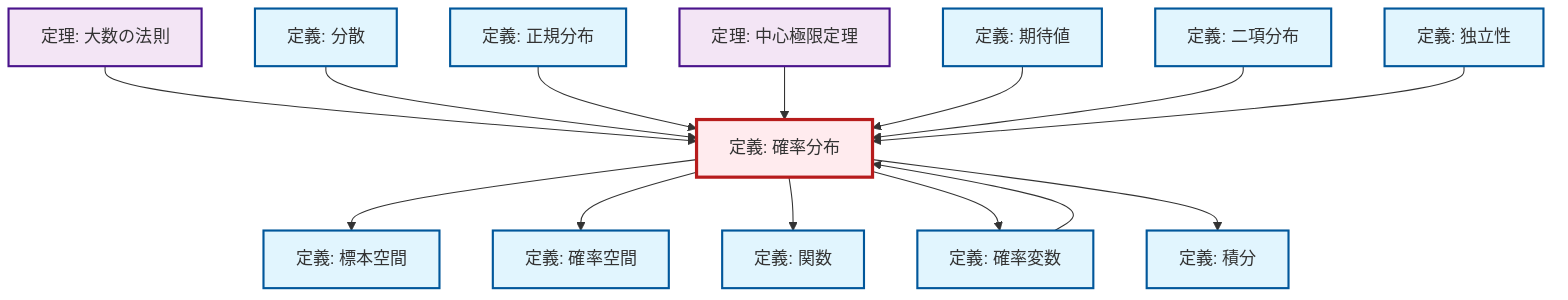 graph TD
    classDef definition fill:#e1f5fe,stroke:#01579b,stroke-width:2px
    classDef theorem fill:#f3e5f5,stroke:#4a148c,stroke-width:2px
    classDef axiom fill:#fff3e0,stroke:#e65100,stroke-width:2px
    classDef example fill:#e8f5e9,stroke:#1b5e20,stroke-width:2px
    classDef current fill:#ffebee,stroke:#b71c1c,stroke-width:3px
    thm-central-limit["定理: 中心極限定理"]:::theorem
    def-independence["定義: 独立性"]:::definition
    def-expectation["定義: 期待値"]:::definition
    def-sample-space["定義: 標本空間"]:::definition
    def-random-variable["定義: 確率変数"]:::definition
    thm-law-of-large-numbers["定理: 大数の法則"]:::theorem
    def-normal-distribution["定義: 正規分布"]:::definition
    def-binomial-distribution["定義: 二項分布"]:::definition
    def-function["定義: 関数"]:::definition
    def-probability-space["定義: 確率空間"]:::definition
    def-variance["定義: 分散"]:::definition
    def-probability-distribution["定義: 確率分布"]:::definition
    def-integral["定義: 積分"]:::definition
    def-probability-distribution --> def-sample-space
    thm-law-of-large-numbers --> def-probability-distribution
    def-probability-distribution --> def-probability-space
    def-variance --> def-probability-distribution
    def-normal-distribution --> def-probability-distribution
    thm-central-limit --> def-probability-distribution
    def-expectation --> def-probability-distribution
    def-probability-distribution --> def-function
    def-random-variable --> def-probability-distribution
    def-binomial-distribution --> def-probability-distribution
    def-probability-distribution --> def-random-variable
    def-independence --> def-probability-distribution
    def-probability-distribution --> def-integral
    class def-probability-distribution current